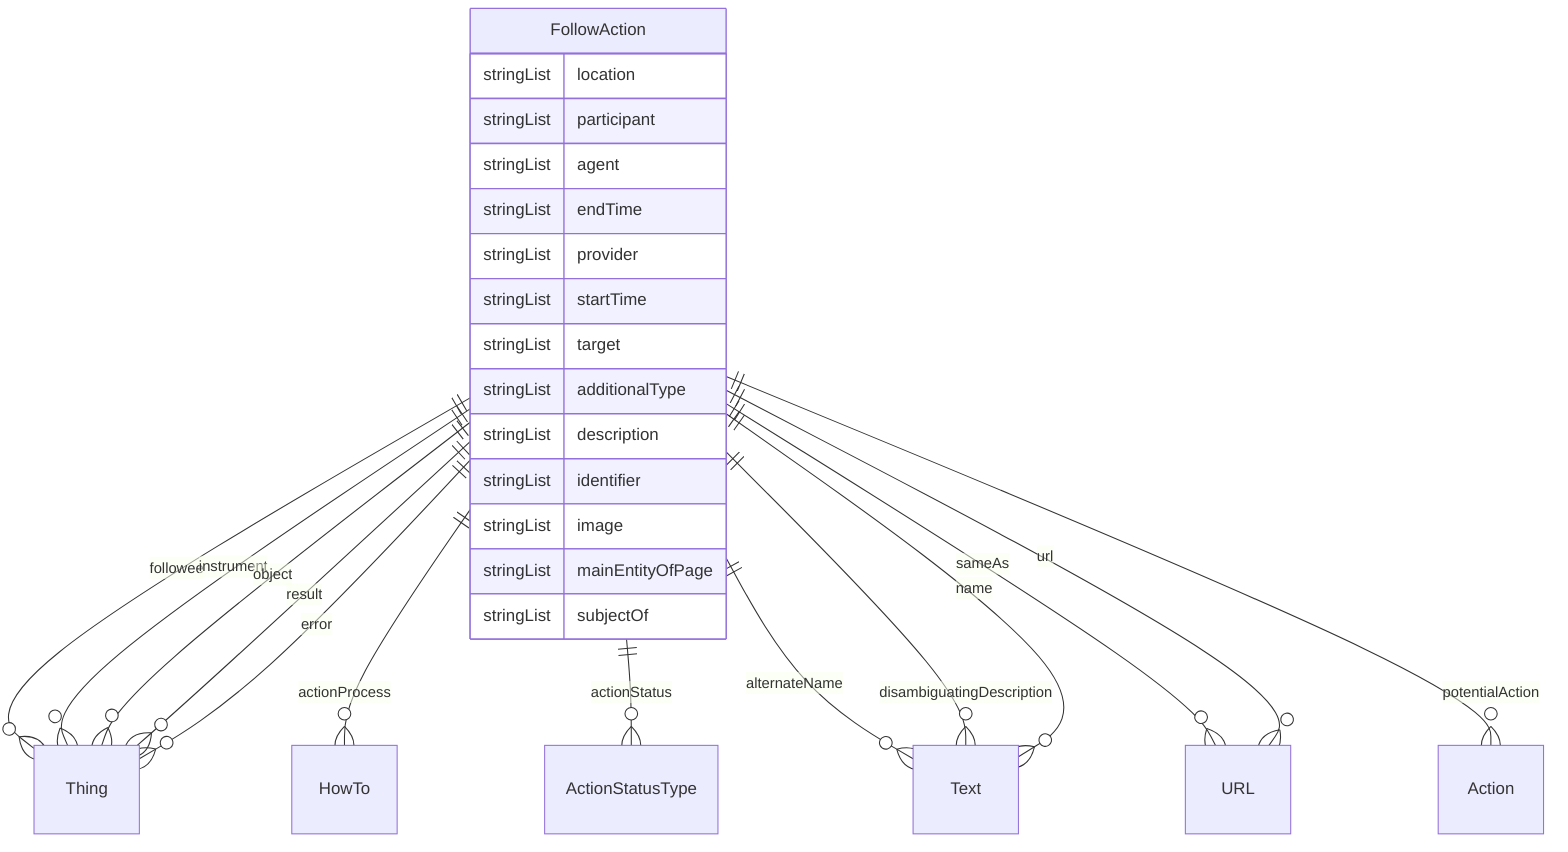 erDiagram
FollowAction {
    stringList location  
    stringList participant  
    stringList agent  
    stringList endTime  
    stringList provider  
    stringList startTime  
    stringList target  
    stringList additionalType  
    stringList description  
    stringList identifier  
    stringList image  
    stringList mainEntityOfPage  
    stringList subjectOf  
}

FollowAction ||--}o Thing : "followee"
FollowAction ||--}o Thing : "instrument"
FollowAction ||--}o Thing : "object"
FollowAction ||--}o Thing : "result"
FollowAction ||--}o HowTo : "actionProcess"
FollowAction ||--}o ActionStatusType : "actionStatus"
FollowAction ||--}o Thing : "error"
FollowAction ||--}o Text : "alternateName"
FollowAction ||--}o Text : "disambiguatingDescription"
FollowAction ||--}o Text : "name"
FollowAction ||--}o URL : "sameAs"
FollowAction ||--}o Action : "potentialAction"
FollowAction ||--}o URL : "url"